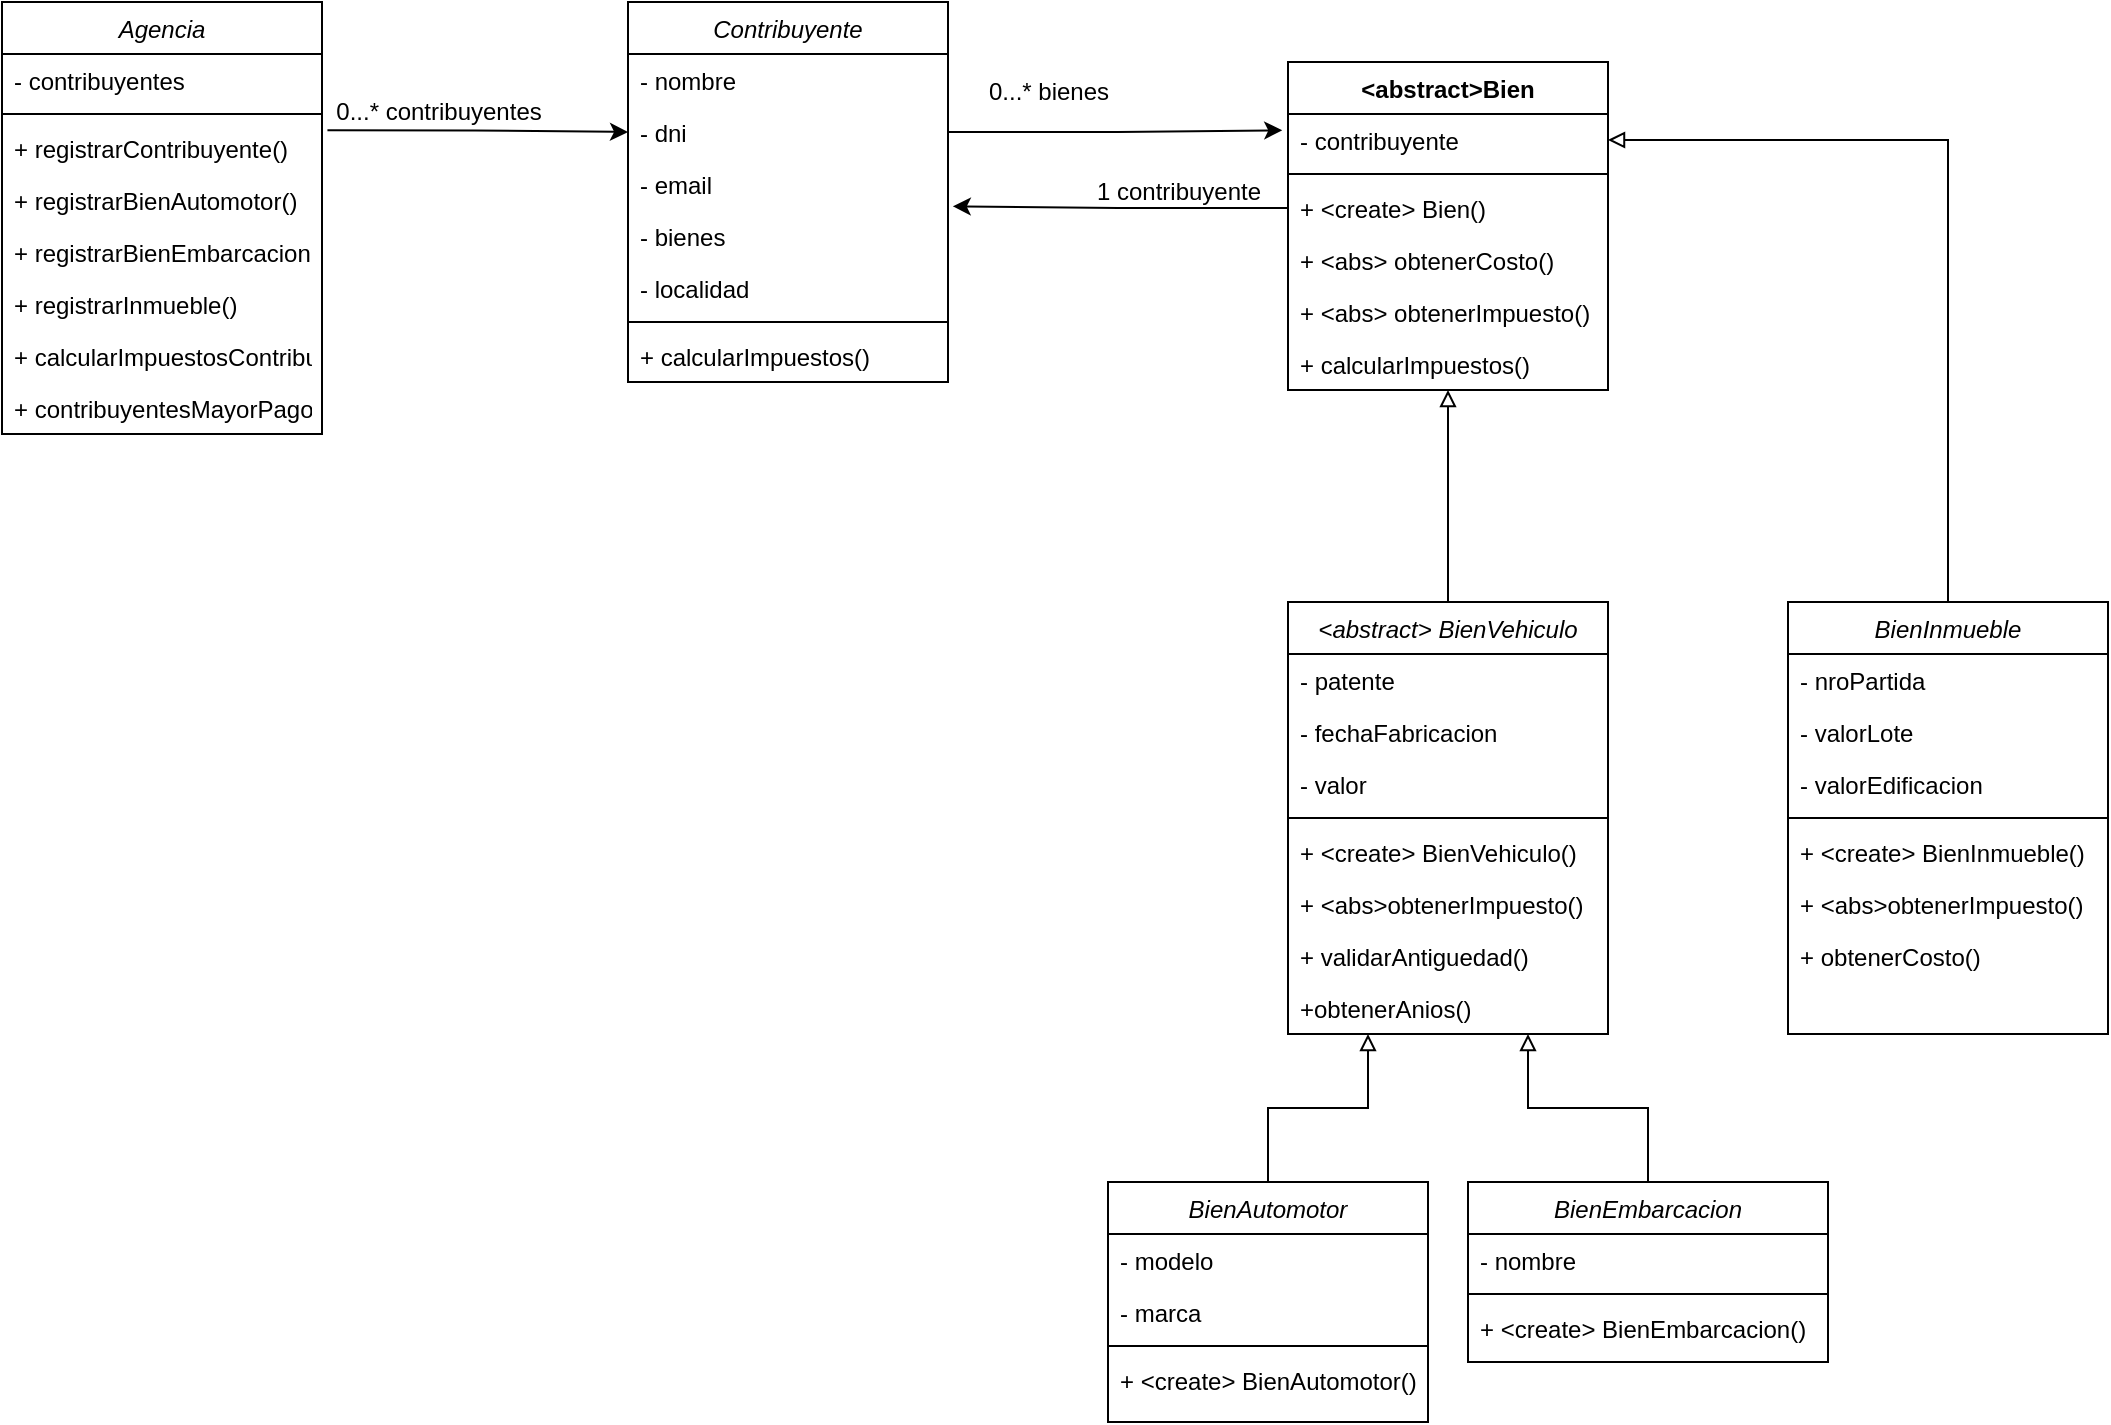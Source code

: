 <mxfile version="24.5.2" type="device">
  <diagram id="C5RBs43oDa-KdzZeNtuy" name="Page-1">
    <mxGraphModel dx="1816" dy="554" grid="1" gridSize="10" guides="1" tooltips="1" connect="1" arrows="1" fold="1" page="1" pageScale="1" pageWidth="827" pageHeight="1169" math="0" shadow="0">
      <root>
        <mxCell id="WIyWlLk6GJQsqaUBKTNV-0" />
        <mxCell id="WIyWlLk6GJQsqaUBKTNV-1" parent="WIyWlLk6GJQsqaUBKTNV-0" />
        <mxCell id="zkfFHV4jXpPFQw0GAbJ--0" value="Contribuyente" style="swimlane;fontStyle=2;align=center;verticalAlign=top;childLayout=stackLayout;horizontal=1;startSize=26;horizontalStack=0;resizeParent=1;resizeLast=0;collapsible=1;marginBottom=0;rounded=0;shadow=0;strokeWidth=1;" parent="WIyWlLk6GJQsqaUBKTNV-1" vertex="1">
          <mxGeometry x="-100" y="120" width="160" height="190" as="geometry">
            <mxRectangle x="230" y="140" width="160" height="26" as="alternateBounds" />
          </mxGeometry>
        </mxCell>
        <mxCell id="zkfFHV4jXpPFQw0GAbJ--1" value="- nombre" style="text;align=left;verticalAlign=top;spacingLeft=4;spacingRight=4;overflow=hidden;rotatable=0;points=[[0,0.5],[1,0.5]];portConstraint=eastwest;" parent="zkfFHV4jXpPFQw0GAbJ--0" vertex="1">
          <mxGeometry y="26" width="160" height="26" as="geometry" />
        </mxCell>
        <mxCell id="zkfFHV4jXpPFQw0GAbJ--2" value="- dni" style="text;align=left;verticalAlign=top;spacingLeft=4;spacingRight=4;overflow=hidden;rotatable=0;points=[[0,0.5],[1,0.5]];portConstraint=eastwest;rounded=0;shadow=0;html=0;" parent="zkfFHV4jXpPFQw0GAbJ--0" vertex="1">
          <mxGeometry y="52" width="160" height="26" as="geometry" />
        </mxCell>
        <mxCell id="Y6NniOTNNuOF0u4vMQ10-0" value="- email" style="text;align=left;verticalAlign=top;spacingLeft=4;spacingRight=4;overflow=hidden;rotatable=0;points=[[0,0.5],[1,0.5]];portConstraint=eastwest;rounded=0;shadow=0;html=0;" parent="zkfFHV4jXpPFQw0GAbJ--0" vertex="1">
          <mxGeometry y="78" width="160" height="26" as="geometry" />
        </mxCell>
        <mxCell id="Y6NniOTNNuOF0u4vMQ10-1" value="- bienes" style="text;align=left;verticalAlign=top;spacingLeft=4;spacingRight=4;overflow=hidden;rotatable=0;points=[[0,0.5],[1,0.5]];portConstraint=eastwest;rounded=0;shadow=0;html=0;" parent="zkfFHV4jXpPFQw0GAbJ--0" vertex="1">
          <mxGeometry y="104" width="160" height="26" as="geometry" />
        </mxCell>
        <mxCell id="zkfFHV4jXpPFQw0GAbJ--3" value="- localidad" style="text;align=left;verticalAlign=top;spacingLeft=4;spacingRight=4;overflow=hidden;rotatable=0;points=[[0,0.5],[1,0.5]];portConstraint=eastwest;rounded=0;shadow=0;html=0;" parent="zkfFHV4jXpPFQw0GAbJ--0" vertex="1">
          <mxGeometry y="130" width="160" height="26" as="geometry" />
        </mxCell>
        <mxCell id="zkfFHV4jXpPFQw0GAbJ--4" value="" style="line;html=1;strokeWidth=1;align=left;verticalAlign=middle;spacingTop=-1;spacingLeft=3;spacingRight=3;rotatable=0;labelPosition=right;points=[];portConstraint=eastwest;" parent="zkfFHV4jXpPFQw0GAbJ--0" vertex="1">
          <mxGeometry y="156" width="160" height="8" as="geometry" />
        </mxCell>
        <mxCell id="Y6NniOTNNuOF0u4vMQ10-46" value="+ calcularImpuestos()" style="text;align=left;verticalAlign=top;spacingLeft=4;spacingRight=4;overflow=hidden;rotatable=0;points=[[0,0.5],[1,0.5]];portConstraint=eastwest;" parent="zkfFHV4jXpPFQw0GAbJ--0" vertex="1">
          <mxGeometry y="164" width="160" height="26" as="geometry" />
        </mxCell>
        <mxCell id="Y6NniOTNNuOF0u4vMQ10-2" value="&lt;abstract&gt; BienVehiculo" style="swimlane;fontStyle=2;align=center;verticalAlign=top;childLayout=stackLayout;horizontal=1;startSize=26;horizontalStack=0;resizeParent=1;resizeLast=0;collapsible=1;marginBottom=0;rounded=0;shadow=0;strokeWidth=1;" parent="WIyWlLk6GJQsqaUBKTNV-1" vertex="1">
          <mxGeometry x="230" y="420" width="160" height="216" as="geometry">
            <mxRectangle x="230" y="140" width="160" height="26" as="alternateBounds" />
          </mxGeometry>
        </mxCell>
        <mxCell id="Y6NniOTNNuOF0u4vMQ10-3" value="- patente" style="text;align=left;verticalAlign=top;spacingLeft=4;spacingRight=4;overflow=hidden;rotatable=0;points=[[0,0.5],[1,0.5]];portConstraint=eastwest;" parent="Y6NniOTNNuOF0u4vMQ10-2" vertex="1">
          <mxGeometry y="26" width="160" height="26" as="geometry" />
        </mxCell>
        <mxCell id="Y6NniOTNNuOF0u4vMQ10-4" value="- fechaFabricacion" style="text;align=left;verticalAlign=top;spacingLeft=4;spacingRight=4;overflow=hidden;rotatable=0;points=[[0,0.5],[1,0.5]];portConstraint=eastwest;rounded=0;shadow=0;html=0;" parent="Y6NniOTNNuOF0u4vMQ10-2" vertex="1">
          <mxGeometry y="52" width="160" height="26" as="geometry" />
        </mxCell>
        <mxCell id="Y6NniOTNNuOF0u4vMQ10-5" value="- valor" style="text;align=left;verticalAlign=top;spacingLeft=4;spacingRight=4;overflow=hidden;rotatable=0;points=[[0,0.5],[1,0.5]];portConstraint=eastwest;rounded=0;shadow=0;html=0;" parent="Y6NniOTNNuOF0u4vMQ10-2" vertex="1">
          <mxGeometry y="78" width="160" height="26" as="geometry" />
        </mxCell>
        <mxCell id="Y6NniOTNNuOF0u4vMQ10-8" value="" style="line;html=1;strokeWidth=1;align=left;verticalAlign=middle;spacingTop=-1;spacingLeft=3;spacingRight=3;rotatable=0;labelPosition=right;points=[];portConstraint=eastwest;" parent="Y6NniOTNNuOF0u4vMQ10-2" vertex="1">
          <mxGeometry y="104" width="160" height="8" as="geometry" />
        </mxCell>
        <mxCell id="nHY_6KF2VCzAjOSJOZIl-30" value="+ &amp;lt;create&amp;gt; BienVehiculo()" style="text;strokeColor=none;fillColor=none;align=left;verticalAlign=top;spacingLeft=4;spacingRight=4;overflow=hidden;rotatable=0;points=[[0,0.5],[1,0.5]];portConstraint=eastwest;whiteSpace=wrap;html=1;" parent="Y6NniOTNNuOF0u4vMQ10-2" vertex="1">
          <mxGeometry y="112" width="160" height="26" as="geometry" />
        </mxCell>
        <mxCell id="nHY_6KF2VCzAjOSJOZIl-37" value="+ &lt;abs&gt;obtenerImpuesto()" style="text;align=left;verticalAlign=top;spacingLeft=4;spacingRight=4;overflow=hidden;rotatable=0;points=[[0,0.5],[1,0.5]];portConstraint=eastwest;" parent="Y6NniOTNNuOF0u4vMQ10-2" vertex="1">
          <mxGeometry y="138" width="160" height="26" as="geometry" />
        </mxCell>
        <mxCell id="nHY_6KF2VCzAjOSJOZIl-42" value="+ validarAntiguedad()" style="text;align=left;verticalAlign=top;spacingLeft=4;spacingRight=4;overflow=hidden;rotatable=0;points=[[0,0.5],[1,0.5]];portConstraint=eastwest;" parent="Y6NniOTNNuOF0u4vMQ10-2" vertex="1">
          <mxGeometry y="164" width="160" height="26" as="geometry" />
        </mxCell>
        <mxCell id="ho7LkjuJ4psbzWJhI_Gz-6" value="+obtenerAnios()" style="text;align=left;verticalAlign=top;spacingLeft=4;spacingRight=4;overflow=hidden;rotatable=0;points=[[0,0.5],[1,0.5]];portConstraint=eastwest;" vertex="1" parent="Y6NniOTNNuOF0u4vMQ10-2">
          <mxGeometry y="190" width="160" height="26" as="geometry" />
        </mxCell>
        <mxCell id="nHY_6KF2VCzAjOSJOZIl-29" style="edgeStyle=orthogonalEdgeStyle;rounded=0;orthogonalLoop=1;jettySize=auto;html=1;entryX=1;entryY=0.5;entryDx=0;entryDy=0;endArrow=block;endFill=0;" parent="WIyWlLk6GJQsqaUBKTNV-1" source="Y6NniOTNNuOF0u4vMQ10-10" target="nHY_6KF2VCzAjOSJOZIl-14" edge="1">
          <mxGeometry relative="1" as="geometry" />
        </mxCell>
        <mxCell id="Y6NniOTNNuOF0u4vMQ10-10" value="BienInmueble" style="swimlane;fontStyle=2;align=center;verticalAlign=top;childLayout=stackLayout;horizontal=1;startSize=26;horizontalStack=0;resizeParent=1;resizeLast=0;collapsible=1;marginBottom=0;rounded=0;shadow=0;strokeWidth=1;" parent="WIyWlLk6GJQsqaUBKTNV-1" vertex="1">
          <mxGeometry x="480" y="420" width="160" height="216" as="geometry">
            <mxRectangle x="230" y="140" width="160" height="26" as="alternateBounds" />
          </mxGeometry>
        </mxCell>
        <mxCell id="Y6NniOTNNuOF0u4vMQ10-11" value="- nroPartida" style="text;align=left;verticalAlign=top;spacingLeft=4;spacingRight=4;overflow=hidden;rotatable=0;points=[[0,0.5],[1,0.5]];portConstraint=eastwest;" parent="Y6NniOTNNuOF0u4vMQ10-10" vertex="1">
          <mxGeometry y="26" width="160" height="26" as="geometry" />
        </mxCell>
        <mxCell id="Y6NniOTNNuOF0u4vMQ10-12" value="- valorLote" style="text;align=left;verticalAlign=top;spacingLeft=4;spacingRight=4;overflow=hidden;rotatable=0;points=[[0,0.5],[1,0.5]];portConstraint=eastwest;rounded=0;shadow=0;html=0;" parent="Y6NniOTNNuOF0u4vMQ10-10" vertex="1">
          <mxGeometry y="52" width="160" height="26" as="geometry" />
        </mxCell>
        <mxCell id="Y6NniOTNNuOF0u4vMQ10-13" value="- valorEdificacion" style="text;align=left;verticalAlign=top;spacingLeft=4;spacingRight=4;overflow=hidden;rotatable=0;points=[[0,0.5],[1,0.5]];portConstraint=eastwest;rounded=0;shadow=0;html=0;" parent="Y6NniOTNNuOF0u4vMQ10-10" vertex="1">
          <mxGeometry y="78" width="160" height="26" as="geometry" />
        </mxCell>
        <mxCell id="Y6NniOTNNuOF0u4vMQ10-16" value="" style="line;html=1;strokeWidth=1;align=left;verticalAlign=middle;spacingTop=-1;spacingLeft=3;spacingRight=3;rotatable=0;labelPosition=right;points=[];portConstraint=eastwest;" parent="Y6NniOTNNuOF0u4vMQ10-10" vertex="1">
          <mxGeometry y="104" width="160" height="8" as="geometry" />
        </mxCell>
        <mxCell id="nHY_6KF2VCzAjOSJOZIl-31" value="+ &amp;lt;create&amp;gt; BienInmueble()" style="text;strokeColor=none;fillColor=none;align=left;verticalAlign=top;spacingLeft=4;spacingRight=4;overflow=hidden;rotatable=0;points=[[0,0.5],[1,0.5]];portConstraint=eastwest;whiteSpace=wrap;html=1;" parent="Y6NniOTNNuOF0u4vMQ10-10" vertex="1">
          <mxGeometry y="112" width="160" height="26" as="geometry" />
        </mxCell>
        <mxCell id="ho7LkjuJ4psbzWJhI_Gz-5" value="+ &lt;abs&gt;obtenerImpuesto()" style="text;align=left;verticalAlign=top;spacingLeft=4;spacingRight=4;overflow=hidden;rotatable=0;points=[[0,0.5],[1,0.5]];portConstraint=eastwest;" vertex="1" parent="Y6NniOTNNuOF0u4vMQ10-10">
          <mxGeometry y="138" width="160" height="26" as="geometry" />
        </mxCell>
        <mxCell id="Y6NniOTNNuOF0u4vMQ10-48" value="+ obtenerCosto()" style="text;align=left;verticalAlign=top;spacingLeft=4;spacingRight=4;overflow=hidden;rotatable=0;points=[[0,0.5],[1,0.5]];portConstraint=eastwest;" parent="Y6NniOTNNuOF0u4vMQ10-10" vertex="1">
          <mxGeometry y="164" width="160" height="26" as="geometry" />
        </mxCell>
        <mxCell id="Y6NniOTNNuOF0u4vMQ10-31" style="edgeStyle=orthogonalEdgeStyle;rounded=0;orthogonalLoop=1;jettySize=auto;html=1;entryX=0.25;entryY=1;entryDx=0;entryDy=0;endArrow=block;endFill=0;" parent="WIyWlLk6GJQsqaUBKTNV-1" source="Y6NniOTNNuOF0u4vMQ10-19" target="Y6NniOTNNuOF0u4vMQ10-2" edge="1">
          <mxGeometry relative="1" as="geometry" />
        </mxCell>
        <mxCell id="Y6NniOTNNuOF0u4vMQ10-19" value="BienAutomotor" style="swimlane;fontStyle=2;align=center;verticalAlign=top;childLayout=stackLayout;horizontal=1;startSize=26;horizontalStack=0;resizeParent=1;resizeLast=0;collapsible=1;marginBottom=0;rounded=0;shadow=0;strokeWidth=1;" parent="WIyWlLk6GJQsqaUBKTNV-1" vertex="1">
          <mxGeometry x="140" y="710" width="160" height="120" as="geometry">
            <mxRectangle x="230" y="140" width="160" height="26" as="alternateBounds" />
          </mxGeometry>
        </mxCell>
        <mxCell id="Y6NniOTNNuOF0u4vMQ10-18" value="- modelo" style="text;align=left;verticalAlign=top;spacingLeft=4;spacingRight=4;overflow=hidden;rotatable=0;points=[[0,0.5],[1,0.5]];portConstraint=eastwest;rounded=0;shadow=0;html=0;" parent="Y6NniOTNNuOF0u4vMQ10-19" vertex="1">
          <mxGeometry y="26" width="160" height="26" as="geometry" />
        </mxCell>
        <mxCell id="Y6NniOTNNuOF0u4vMQ10-7" value="- marca" style="text;align=left;verticalAlign=top;spacingLeft=4;spacingRight=4;overflow=hidden;rotatable=0;points=[[0,0.5],[1,0.5]];portConstraint=eastwest;rounded=0;shadow=0;html=0;" parent="Y6NniOTNNuOF0u4vMQ10-19" vertex="1">
          <mxGeometry y="52" width="160" height="26" as="geometry" />
        </mxCell>
        <mxCell id="Y6NniOTNNuOF0u4vMQ10-24" value="" style="line;html=1;strokeWidth=1;align=left;verticalAlign=middle;spacingTop=-1;spacingLeft=3;spacingRight=3;rotatable=0;labelPosition=right;points=[];portConstraint=eastwest;" parent="Y6NniOTNNuOF0u4vMQ10-19" vertex="1">
          <mxGeometry y="78" width="160" height="8" as="geometry" />
        </mxCell>
        <mxCell id="nHY_6KF2VCzAjOSJOZIl-33" value="+ &amp;lt;create&amp;gt; BienAutomotor()" style="text;strokeColor=none;fillColor=none;align=left;verticalAlign=top;spacingLeft=4;spacingRight=4;overflow=hidden;rotatable=0;points=[[0,0.5],[1,0.5]];portConstraint=eastwest;whiteSpace=wrap;html=1;" parent="Y6NniOTNNuOF0u4vMQ10-19" vertex="1">
          <mxGeometry y="86" width="160" height="20" as="geometry" />
        </mxCell>
        <mxCell id="Y6NniOTNNuOF0u4vMQ10-32" style="edgeStyle=orthogonalEdgeStyle;rounded=0;orthogonalLoop=1;jettySize=auto;html=1;entryX=0.75;entryY=1;entryDx=0;entryDy=0;endArrow=block;endFill=0;" parent="WIyWlLk6GJQsqaUBKTNV-1" source="Y6NniOTNNuOF0u4vMQ10-26" target="Y6NniOTNNuOF0u4vMQ10-2" edge="1">
          <mxGeometry relative="1" as="geometry" />
        </mxCell>
        <mxCell id="Y6NniOTNNuOF0u4vMQ10-26" value="BienEmbarcacion" style="swimlane;fontStyle=2;align=center;verticalAlign=top;childLayout=stackLayout;horizontal=1;startSize=26;horizontalStack=0;resizeParent=1;resizeLast=0;collapsible=1;marginBottom=0;rounded=0;shadow=0;strokeWidth=1;" parent="WIyWlLk6GJQsqaUBKTNV-1" vertex="1">
          <mxGeometry x="320" y="710" width="180" height="90" as="geometry">
            <mxRectangle x="230" y="140" width="160" height="26" as="alternateBounds" />
          </mxGeometry>
        </mxCell>
        <mxCell id="Y6NniOTNNuOF0u4vMQ10-27" value="- nombre" style="text;align=left;verticalAlign=top;spacingLeft=4;spacingRight=4;overflow=hidden;rotatable=0;points=[[0,0.5],[1,0.5]];portConstraint=eastwest;rounded=0;shadow=0;html=0;" parent="Y6NniOTNNuOF0u4vMQ10-26" vertex="1">
          <mxGeometry y="26" width="180" height="26" as="geometry" />
        </mxCell>
        <mxCell id="Y6NniOTNNuOF0u4vMQ10-29" value="" style="line;html=1;strokeWidth=1;align=left;verticalAlign=middle;spacingTop=-1;spacingLeft=3;spacingRight=3;rotatable=0;labelPosition=right;points=[];portConstraint=eastwest;" parent="Y6NniOTNNuOF0u4vMQ10-26" vertex="1">
          <mxGeometry y="52" width="180" height="8" as="geometry" />
        </mxCell>
        <mxCell id="nHY_6KF2VCzAjOSJOZIl-32" value="+ &amp;lt;create&amp;gt; BienEmbarcacion()" style="text;strokeColor=none;fillColor=none;align=left;verticalAlign=top;spacingLeft=4;spacingRight=4;overflow=hidden;rotatable=0;points=[[0,0.5],[1,0.5]];portConstraint=eastwest;whiteSpace=wrap;html=1;" parent="Y6NniOTNNuOF0u4vMQ10-26" vertex="1">
          <mxGeometry y="60" width="180" height="26" as="geometry" />
        </mxCell>
        <mxCell id="Y6NniOTNNuOF0u4vMQ10-37" value="Agencia" style="swimlane;fontStyle=2;align=center;verticalAlign=top;childLayout=stackLayout;horizontal=1;startSize=26;horizontalStack=0;resizeParent=1;resizeLast=0;collapsible=1;marginBottom=0;rounded=0;shadow=0;strokeWidth=1;" parent="WIyWlLk6GJQsqaUBKTNV-1" vertex="1">
          <mxGeometry x="-413" y="120" width="160" height="216" as="geometry">
            <mxRectangle x="230" y="140" width="160" height="26" as="alternateBounds" />
          </mxGeometry>
        </mxCell>
        <mxCell id="Y6NniOTNNuOF0u4vMQ10-38" value="- contribuyentes" style="text;align=left;verticalAlign=top;spacingLeft=4;spacingRight=4;overflow=hidden;rotatable=0;points=[[0,0.5],[1,0.5]];portConstraint=eastwest;" parent="Y6NniOTNNuOF0u4vMQ10-37" vertex="1">
          <mxGeometry y="26" width="160" height="26" as="geometry" />
        </mxCell>
        <mxCell id="Y6NniOTNNuOF0u4vMQ10-43" value="" style="line;html=1;strokeWidth=1;align=left;verticalAlign=middle;spacingTop=-1;spacingLeft=3;spacingRight=3;rotatable=0;labelPosition=right;points=[];portConstraint=eastwest;" parent="Y6NniOTNNuOF0u4vMQ10-37" vertex="1">
          <mxGeometry y="52" width="160" height="8" as="geometry" />
        </mxCell>
        <mxCell id="Y6NniOTNNuOF0u4vMQ10-50" value="+ registrarContribuyente()" style="text;align=left;verticalAlign=top;spacingLeft=4;spacingRight=4;overflow=hidden;rotatable=0;points=[[0,0.5],[1,0.5]];portConstraint=eastwest;" parent="Y6NniOTNNuOF0u4vMQ10-37" vertex="1">
          <mxGeometry y="60" width="160" height="26" as="geometry" />
        </mxCell>
        <mxCell id="Y6NniOTNNuOF0u4vMQ10-53" value="+ registrarBienAutomotor()" style="text;align=left;verticalAlign=top;spacingLeft=4;spacingRight=4;overflow=hidden;rotatable=0;points=[[0,0.5],[1,0.5]];portConstraint=eastwest;" parent="Y6NniOTNNuOF0u4vMQ10-37" vertex="1">
          <mxGeometry y="86" width="160" height="26" as="geometry" />
        </mxCell>
        <mxCell id="Y6NniOTNNuOF0u4vMQ10-52" value="+ registrarBienEmbarcacion()" style="text;align=left;verticalAlign=top;spacingLeft=4;spacingRight=4;overflow=hidden;rotatable=0;points=[[0,0.5],[1,0.5]];portConstraint=eastwest;" parent="Y6NniOTNNuOF0u4vMQ10-37" vertex="1">
          <mxGeometry y="112" width="160" height="26" as="geometry" />
        </mxCell>
        <mxCell id="Y6NniOTNNuOF0u4vMQ10-51" value="+ registrarInmueble()" style="text;align=left;verticalAlign=top;spacingLeft=4;spacingRight=4;overflow=hidden;rotatable=0;points=[[0,0.5],[1,0.5]];portConstraint=eastwest;" parent="Y6NniOTNNuOF0u4vMQ10-37" vertex="1">
          <mxGeometry y="138" width="160" height="26" as="geometry" />
        </mxCell>
        <mxCell id="Y6NniOTNNuOF0u4vMQ10-45" value="+ calcularImpuestosContribuyente()" style="text;align=left;verticalAlign=top;spacingLeft=4;spacingRight=4;overflow=hidden;rotatable=0;points=[[0,0.5],[1,0.5]];portConstraint=eastwest;" parent="Y6NniOTNNuOF0u4vMQ10-37" vertex="1">
          <mxGeometry y="164" width="160" height="26" as="geometry" />
        </mxCell>
        <mxCell id="Y6NniOTNNuOF0u4vMQ10-44" value="+ contribuyentesMayorPagoLocalidad()" style="text;align=left;verticalAlign=top;spacingLeft=4;spacingRight=4;overflow=hidden;rotatable=0;points=[[0,0.5],[1,0.5]];portConstraint=eastwest;" parent="Y6NniOTNNuOF0u4vMQ10-37" vertex="1">
          <mxGeometry y="190" width="160" height="26" as="geometry" />
        </mxCell>
        <mxCell id="Y6NniOTNNuOF0u4vMQ10-49" style="edgeStyle=orthogonalEdgeStyle;rounded=0;orthogonalLoop=1;jettySize=auto;html=1;exitX=1.017;exitY=0.16;exitDx=0;exitDy=0;entryX=0;entryY=0.5;entryDx=0;entryDy=0;exitPerimeter=0;" parent="WIyWlLk6GJQsqaUBKTNV-1" source="Y6NniOTNNuOF0u4vMQ10-50" target="zkfFHV4jXpPFQw0GAbJ--2" edge="1">
          <mxGeometry relative="1" as="geometry">
            <mxPoint x="-180" y="185" as="sourcePoint" />
          </mxGeometry>
        </mxCell>
        <mxCell id="nHY_6KF2VCzAjOSJOZIl-13" value="&amp;lt;abstract&amp;gt;Bien" style="swimlane;fontStyle=1;align=center;verticalAlign=top;childLayout=stackLayout;horizontal=1;startSize=26;horizontalStack=0;resizeParent=1;resizeParentMax=0;resizeLast=0;collapsible=1;marginBottom=0;whiteSpace=wrap;html=1;" parent="WIyWlLk6GJQsqaUBKTNV-1" vertex="1">
          <mxGeometry x="230" y="150" width="160" height="164" as="geometry" />
        </mxCell>
        <mxCell id="nHY_6KF2VCzAjOSJOZIl-14" value="- contribuyente" style="text;strokeColor=none;fillColor=none;align=left;verticalAlign=top;spacingLeft=4;spacingRight=4;overflow=hidden;rotatable=0;points=[[0,0.5],[1,0.5]];portConstraint=eastwest;whiteSpace=wrap;html=1;" parent="nHY_6KF2VCzAjOSJOZIl-13" vertex="1">
          <mxGeometry y="26" width="160" height="26" as="geometry" />
        </mxCell>
        <mxCell id="nHY_6KF2VCzAjOSJOZIl-15" value="" style="line;strokeWidth=1;fillColor=none;align=left;verticalAlign=middle;spacingTop=-1;spacingLeft=3;spacingRight=3;rotatable=0;labelPosition=right;points=[];portConstraint=eastwest;strokeColor=inherit;" parent="nHY_6KF2VCzAjOSJOZIl-13" vertex="1">
          <mxGeometry y="52" width="160" height="8" as="geometry" />
        </mxCell>
        <mxCell id="nHY_6KF2VCzAjOSJOZIl-16" value="+ &amp;lt;create&amp;gt; Bien()" style="text;strokeColor=none;fillColor=none;align=left;verticalAlign=top;spacingLeft=4;spacingRight=4;overflow=hidden;rotatable=0;points=[[0,0.5],[1,0.5]];portConstraint=eastwest;whiteSpace=wrap;html=1;" parent="nHY_6KF2VCzAjOSJOZIl-13" vertex="1">
          <mxGeometry y="60" width="160" height="26" as="geometry" />
        </mxCell>
        <mxCell id="ho7LkjuJ4psbzWJhI_Gz-7" value="+ &lt;abs&gt; obtenerCosto()" style="text;align=left;verticalAlign=top;spacingLeft=4;spacingRight=4;overflow=hidden;rotatable=0;points=[[0,0.5],[1,0.5]];portConstraint=eastwest;" vertex="1" parent="nHY_6KF2VCzAjOSJOZIl-13">
          <mxGeometry y="86" width="160" height="26" as="geometry" />
        </mxCell>
        <mxCell id="nHY_6KF2VCzAjOSJOZIl-38" value="+ &lt;abs&gt; obtenerImpuesto()" style="text;align=left;verticalAlign=top;spacingLeft=4;spacingRight=4;overflow=hidden;rotatable=0;points=[[0,0.5],[1,0.5]];portConstraint=eastwest;" parent="nHY_6KF2VCzAjOSJOZIl-13" vertex="1">
          <mxGeometry y="112" width="160" height="26" as="geometry" />
        </mxCell>
        <mxCell id="ho7LkjuJ4psbzWJhI_Gz-4" value="+ calcularImpuestos()" style="text;align=left;verticalAlign=top;spacingLeft=4;spacingRight=4;overflow=hidden;rotatable=0;points=[[0,0.5],[1,0.5]];portConstraint=eastwest;" vertex="1" parent="nHY_6KF2VCzAjOSJOZIl-13">
          <mxGeometry y="138" width="160" height="26" as="geometry" />
        </mxCell>
        <mxCell id="nHY_6KF2VCzAjOSJOZIl-20" style="edgeStyle=orthogonalEdgeStyle;rounded=0;orthogonalLoop=1;jettySize=auto;html=1;exitX=0.5;exitY=0;exitDx=0;exitDy=0;endArrow=block;endFill=0;entryX=0.5;entryY=1;entryDx=0;entryDy=0;" parent="WIyWlLk6GJQsqaUBKTNV-1" source="Y6NniOTNNuOF0u4vMQ10-2" edge="1" target="nHY_6KF2VCzAjOSJOZIl-13">
          <mxGeometry relative="1" as="geometry">
            <mxPoint x="310" y="310" as="targetPoint" />
          </mxGeometry>
        </mxCell>
        <mxCell id="nHY_6KF2VCzAjOSJOZIl-36" style="edgeStyle=orthogonalEdgeStyle;rounded=0;orthogonalLoop=1;jettySize=auto;html=1;entryX=-0.018;entryY=0.314;entryDx=0;entryDy=0;entryPerimeter=0;" parent="WIyWlLk6GJQsqaUBKTNV-1" source="zkfFHV4jXpPFQw0GAbJ--2" target="nHY_6KF2VCzAjOSJOZIl-14" edge="1">
          <mxGeometry relative="1" as="geometry" />
        </mxCell>
        <mxCell id="nHY_6KF2VCzAjOSJOZIl-39" value="0...* bienes" style="text;html=1;align=center;verticalAlign=middle;resizable=0;points=[];autosize=1;strokeColor=none;fillColor=none;" parent="WIyWlLk6GJQsqaUBKTNV-1" vertex="1">
          <mxGeometry x="70" y="150" width="80" height="30" as="geometry" />
        </mxCell>
        <mxCell id="nHY_6KF2VCzAjOSJOZIl-40" value="0...* contribuyentes" style="text;html=1;align=center;verticalAlign=middle;resizable=0;points=[];autosize=1;strokeColor=none;fillColor=none;" parent="WIyWlLk6GJQsqaUBKTNV-1" vertex="1">
          <mxGeometry x="-260" y="160" width="130" height="30" as="geometry" />
        </mxCell>
        <mxCell id="ho7LkjuJ4psbzWJhI_Gz-2" style="edgeStyle=orthogonalEdgeStyle;rounded=0;orthogonalLoop=1;jettySize=auto;html=1;entryX=1.015;entryY=0.929;entryDx=0;entryDy=0;entryPerimeter=0;" edge="1" parent="WIyWlLk6GJQsqaUBKTNV-1" source="nHY_6KF2VCzAjOSJOZIl-16" target="Y6NniOTNNuOF0u4vMQ10-0">
          <mxGeometry relative="1" as="geometry" />
        </mxCell>
        <mxCell id="ho7LkjuJ4psbzWJhI_Gz-3" value="1 contribuyente" style="text;html=1;align=center;verticalAlign=middle;resizable=0;points=[];autosize=1;strokeColor=none;fillColor=none;" vertex="1" parent="WIyWlLk6GJQsqaUBKTNV-1">
          <mxGeometry x="120" y="200" width="110" height="30" as="geometry" />
        </mxCell>
      </root>
    </mxGraphModel>
  </diagram>
</mxfile>
